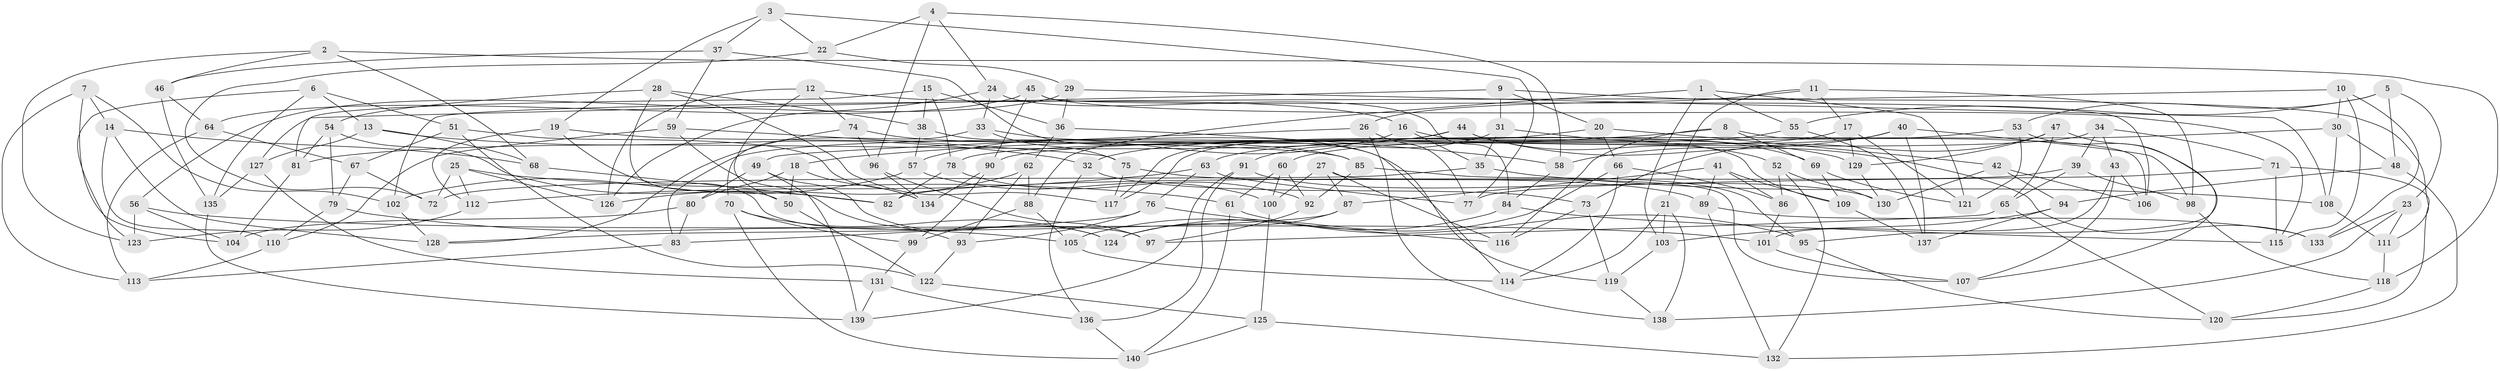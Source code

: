 // coarse degree distribution, {10: 0.125, 11: 0.017857142857142856, 3: 0.07142857142857142, 8: 0.08928571428571429, 9: 0.08928571428571429, 4: 0.42857142857142855, 6: 0.07142857142857142, 7: 0.05357142857142857, 12: 0.03571428571428571, 5: 0.017857142857142856}
// Generated by graph-tools (version 1.1) at 2025/53/03/04/25 22:53:44]
// undirected, 140 vertices, 280 edges
graph export_dot {
  node [color=gray90,style=filled];
  1;
  2;
  3;
  4;
  5;
  6;
  7;
  8;
  9;
  10;
  11;
  12;
  13;
  14;
  15;
  16;
  17;
  18;
  19;
  20;
  21;
  22;
  23;
  24;
  25;
  26;
  27;
  28;
  29;
  30;
  31;
  32;
  33;
  34;
  35;
  36;
  37;
  38;
  39;
  40;
  41;
  42;
  43;
  44;
  45;
  46;
  47;
  48;
  49;
  50;
  51;
  52;
  53;
  54;
  55;
  56;
  57;
  58;
  59;
  60;
  61;
  62;
  63;
  64;
  65;
  66;
  67;
  68;
  69;
  70;
  71;
  72;
  73;
  74;
  75;
  76;
  77;
  78;
  79;
  80;
  81;
  82;
  83;
  84;
  85;
  86;
  87;
  88;
  89;
  90;
  91;
  92;
  93;
  94;
  95;
  96;
  97;
  98;
  99;
  100;
  101;
  102;
  103;
  104;
  105;
  106;
  107;
  108;
  109;
  110;
  111;
  112;
  113;
  114;
  115;
  116;
  117;
  118;
  119;
  120;
  121;
  122;
  123;
  124;
  125;
  126;
  127;
  128;
  129;
  130;
  131;
  132;
  133;
  134;
  135;
  136;
  137;
  138;
  139;
  140;
  1 -- 55;
  1 -- 103;
  1 -- 121;
  1 -- 88;
  2 -- 123;
  2 -- 68;
  2 -- 118;
  2 -- 46;
  3 -- 19;
  3 -- 37;
  3 -- 22;
  3 -- 77;
  4 -- 58;
  4 -- 96;
  4 -- 24;
  4 -- 22;
  5 -- 55;
  5 -- 48;
  5 -- 53;
  5 -- 23;
  6 -- 51;
  6 -- 13;
  6 -- 123;
  6 -- 135;
  7 -- 102;
  7 -- 113;
  7 -- 104;
  7 -- 14;
  8 -- 69;
  8 -- 116;
  8 -- 106;
  8 -- 18;
  9 -- 20;
  9 -- 111;
  9 -- 127;
  9 -- 31;
  10 -- 30;
  10 -- 115;
  10 -- 102;
  10 -- 133;
  11 -- 21;
  11 -- 26;
  11 -- 17;
  11 -- 98;
  12 -- 126;
  12 -- 16;
  12 -- 74;
  12 -- 50;
  13 -- 32;
  13 -- 127;
  13 -- 68;
  14 -- 110;
  14 -- 68;
  14 -- 128;
  15 -- 78;
  15 -- 38;
  15 -- 36;
  15 -- 81;
  16 -- 35;
  16 -- 57;
  16 -- 109;
  17 -- 32;
  17 -- 121;
  17 -- 129;
  18 -- 134;
  18 -- 80;
  18 -- 50;
  19 -- 112;
  19 -- 85;
  19 -- 97;
  20 -- 117;
  20 -- 66;
  20 -- 42;
  21 -- 114;
  21 -- 103;
  21 -- 138;
  22 -- 29;
  22 -- 72;
  23 -- 111;
  23 -- 138;
  23 -- 133;
  24 -- 33;
  24 -- 126;
  24 -- 84;
  25 -- 61;
  25 -- 126;
  25 -- 72;
  25 -- 112;
  26 -- 138;
  26 -- 49;
  26 -- 77;
  27 -- 87;
  27 -- 107;
  27 -- 100;
  27 -- 116;
  28 -- 117;
  28 -- 38;
  28 -- 54;
  28 -- 50;
  29 -- 36;
  29 -- 56;
  29 -- 108;
  30 -- 48;
  30 -- 108;
  30 -- 90;
  31 -- 91;
  31 -- 69;
  31 -- 35;
  32 -- 136;
  32 -- 73;
  33 -- 129;
  33 -- 70;
  33 -- 75;
  34 -- 39;
  34 -- 71;
  34 -- 43;
  34 -- 83;
  35 -- 72;
  35 -- 108;
  36 -- 62;
  36 -- 58;
  37 -- 114;
  37 -- 46;
  37 -- 59;
  38 -- 119;
  38 -- 57;
  39 -- 82;
  39 -- 98;
  39 -- 65;
  40 -- 60;
  40 -- 98;
  40 -- 58;
  40 -- 137;
  41 -- 89;
  41 -- 87;
  41 -- 86;
  41 -- 109;
  42 -- 106;
  42 -- 94;
  42 -- 130;
  43 -- 107;
  43 -- 106;
  43 -- 101;
  44 -- 81;
  44 -- 52;
  44 -- 133;
  44 -- 117;
  45 -- 64;
  45 -- 115;
  45 -- 106;
  45 -- 90;
  46 -- 135;
  46 -- 64;
  47 -- 129;
  47 -- 65;
  47 -- 73;
  47 -- 95;
  48 -- 132;
  48 -- 94;
  49 -- 124;
  49 -- 139;
  49 -- 80;
  50 -- 122;
  51 -- 122;
  51 -- 67;
  51 -- 134;
  52 -- 132;
  52 -- 86;
  52 -- 130;
  53 -- 78;
  53 -- 121;
  53 -- 107;
  54 -- 81;
  54 -- 79;
  54 -- 82;
  55 -- 137;
  55 -- 63;
  56 -- 123;
  56 -- 101;
  56 -- 104;
  57 -- 102;
  57 -- 100;
  58 -- 84;
  59 -- 93;
  59 -- 110;
  59 -- 75;
  60 -- 100;
  60 -- 61;
  60 -- 92;
  61 -- 140;
  61 -- 95;
  62 -- 93;
  62 -- 88;
  62 -- 126;
  63 -- 112;
  63 -- 77;
  63 -- 76;
  64 -- 113;
  64 -- 67;
  65 -- 97;
  65 -- 120;
  66 -- 114;
  66 -- 124;
  66 -- 86;
  67 -- 79;
  67 -- 72;
  68 -- 82;
  69 -- 121;
  69 -- 109;
  70 -- 99;
  70 -- 124;
  70 -- 140;
  71 -- 115;
  71 -- 77;
  71 -- 120;
  73 -- 119;
  73 -- 116;
  74 -- 96;
  74 -- 128;
  74 -- 85;
  75 -- 117;
  75 -- 89;
  76 -- 116;
  76 -- 93;
  76 -- 83;
  78 -- 92;
  78 -- 82;
  79 -- 105;
  79 -- 110;
  80 -- 104;
  80 -- 83;
  81 -- 104;
  83 -- 113;
  84 -- 115;
  84 -- 105;
  85 -- 92;
  85 -- 95;
  86 -- 101;
  87 -- 124;
  87 -- 128;
  88 -- 99;
  88 -- 105;
  89 -- 132;
  89 -- 133;
  90 -- 134;
  90 -- 99;
  91 -- 139;
  91 -- 130;
  91 -- 136;
  92 -- 97;
  93 -- 122;
  94 -- 103;
  94 -- 137;
  95 -- 120;
  96 -- 134;
  96 -- 97;
  98 -- 118;
  99 -- 131;
  100 -- 125;
  101 -- 107;
  102 -- 128;
  103 -- 119;
  105 -- 114;
  108 -- 111;
  109 -- 137;
  110 -- 113;
  111 -- 118;
  112 -- 123;
  118 -- 120;
  119 -- 138;
  122 -- 125;
  125 -- 132;
  125 -- 140;
  127 -- 135;
  127 -- 131;
  129 -- 130;
  131 -- 136;
  131 -- 139;
  135 -- 139;
  136 -- 140;
}
